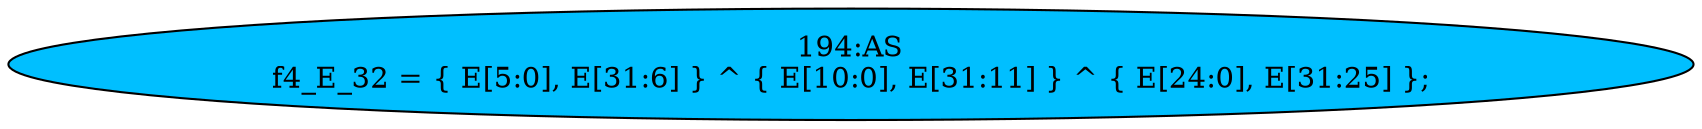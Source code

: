 strict digraph "" {
	node [label="\N"];
	"194:AS"	 [ast="<pyverilog.vparser.ast.Assign object at 0x7f28be102150>",
		def_var="['f4_E_32']",
		fillcolor=deepskyblue,
		label="194:AS
f4_E_32 = { E[5:0], E[31:6] } ^ { E[10:0], E[31:11] } ^ { E[24:0], E[31:25] };",
		statements="[]",
		style=filled,
		typ=Assign,
		use_var="['E', 'E', 'E', 'E', 'E', 'E']"];
}
